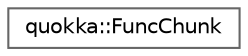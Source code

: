 digraph "Graphical Class Hierarchy"
{
 // LATEX_PDF_SIZE
  bgcolor="transparent";
  edge [fontname=Helvetica,fontsize=10,labelfontname=Helvetica,labelfontsize=10];
  node [fontname=Helvetica,fontsize=10,shape=box,height=0.2,width=0.4];
  rankdir="LR";
  Node0 [id="Node000000",label="quokka::FuncChunk",height=0.2,width=0.4,color="grey40", fillcolor="white", style="filled",URL="$classquokka_1_1FuncChunk.html",tooltip=" "];
}
